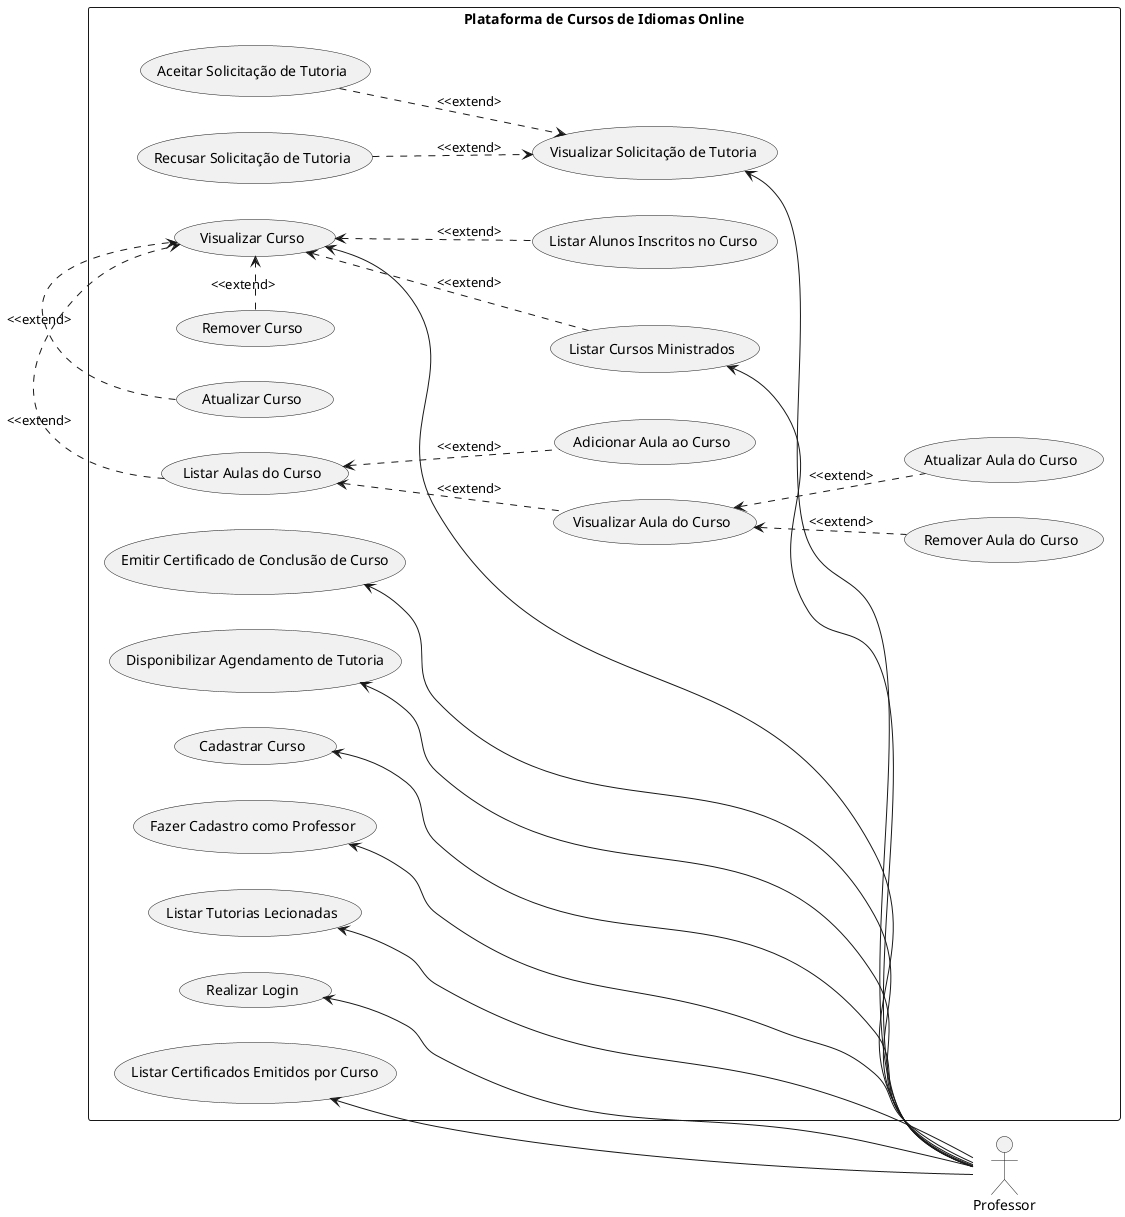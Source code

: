 @startuml "Plataforma de Cursos de Idiomas Online"
left to right direction

:Professor: as professor
' :Plataforma: as plataforma


rectangle "Plataforma de Cursos de Idiomas Online"{
    (Fazer Cadastro como Professor) as fazer_cadastro_professor
    ' (Visualizar Perfil de Professor) as visualizar_perfil_professor
    ' (Atualizar Perfil de Professor) as atualizar_perfil_professor
    (Cadastrar Curso) as cadastrar_curso
    (Remover Curso) as remover_curso
    (Atualizar Curso) as atualizar_curso
    (Visualizar Curso) as visualizar_curso
    ' (Visualizar Notas dos Alunos) as visualizar_notas_alunos
    (Listar Cursos Ministrados) as listar_cursos_ministrados
    (Adicionar Aula ao Curso) as adicionar_aula_curso
    (Remover Aula do Curso) as remover_aula_curso
    (Atualizar Aula do Curso) as atualizar_aula_curso
    (Visualizar Aula do Curso) as visualizar_aula_curso
    (Listar Aulas do Curso) as listar_aulas_curso
    (Listar Alunos Inscritos no Curso) as listar_alunos_inscritos_curso
    (Disponibilizar Agendamento de Tutoria) as disponibilizar_agendamento_tutoria
    (Aceitar Solicitação de Tutoria) as aceitar_solicitacao_tutoria
    (Recusar Solicitação de Tutoria) as recusar_solicitacao_tutoria
    (Visualizar Solicitação de Tutoria) as visualizar_solicitacao_tutoria
    (Listar Tutorias Lecionadas) as listar_tutorias_lecionadas
    (Emitir Certificado de Conclusão de Curso) as emitir_certificado_conclusao_curso
    (Listar Certificados Emitidos por Curso) as listar_certificados_emitidos_curso

    (Realizar Login) as realizar_login
}

professor -up-> fazer_cadastro_professor
professor -up-> cadastrar_curso
professor -up-> visualizar_curso
professor -up-> listar_cursos_ministrados

professor -up-> disponibilizar_agendamento_tutoria
professor -left-> visualizar_solicitacao_tutoria
professor -left-> listar_tutorias_lecionadas

professor -up-> emitir_certificado_conclusao_curso
professor -up-> listar_certificados_emitidos_curso

professor -up-> realizar_login

listar_cursos_ministrados .up.> visualizar_curso: <<extend>

visualizar_curso <.down. listar_alunos_inscritos_curso: <<extend>
visualizar_curso <.left. remover_curso: <<extend>
visualizar_curso <.left. atualizar_curso: <<extend>

visualizar_curso <.left. listar_aulas_curso: <<extend>

listar_aulas_curso <.down. visualizar_aula_curso: <<extend>
listar_aulas_curso <.down. adicionar_aula_curso: <<extend>

visualizar_aula_curso <.down. remover_aula_curso: <<extend>
visualizar_aula_curso <.down. atualizar_aula_curso: <<extend>

visualizar_solicitacao_tutoria <.up. aceitar_solicitacao_tutoria: <<extend>
visualizar_solicitacao_tutoria <.up. recusar_solicitacao_tutoria: <<extend>

@enduml